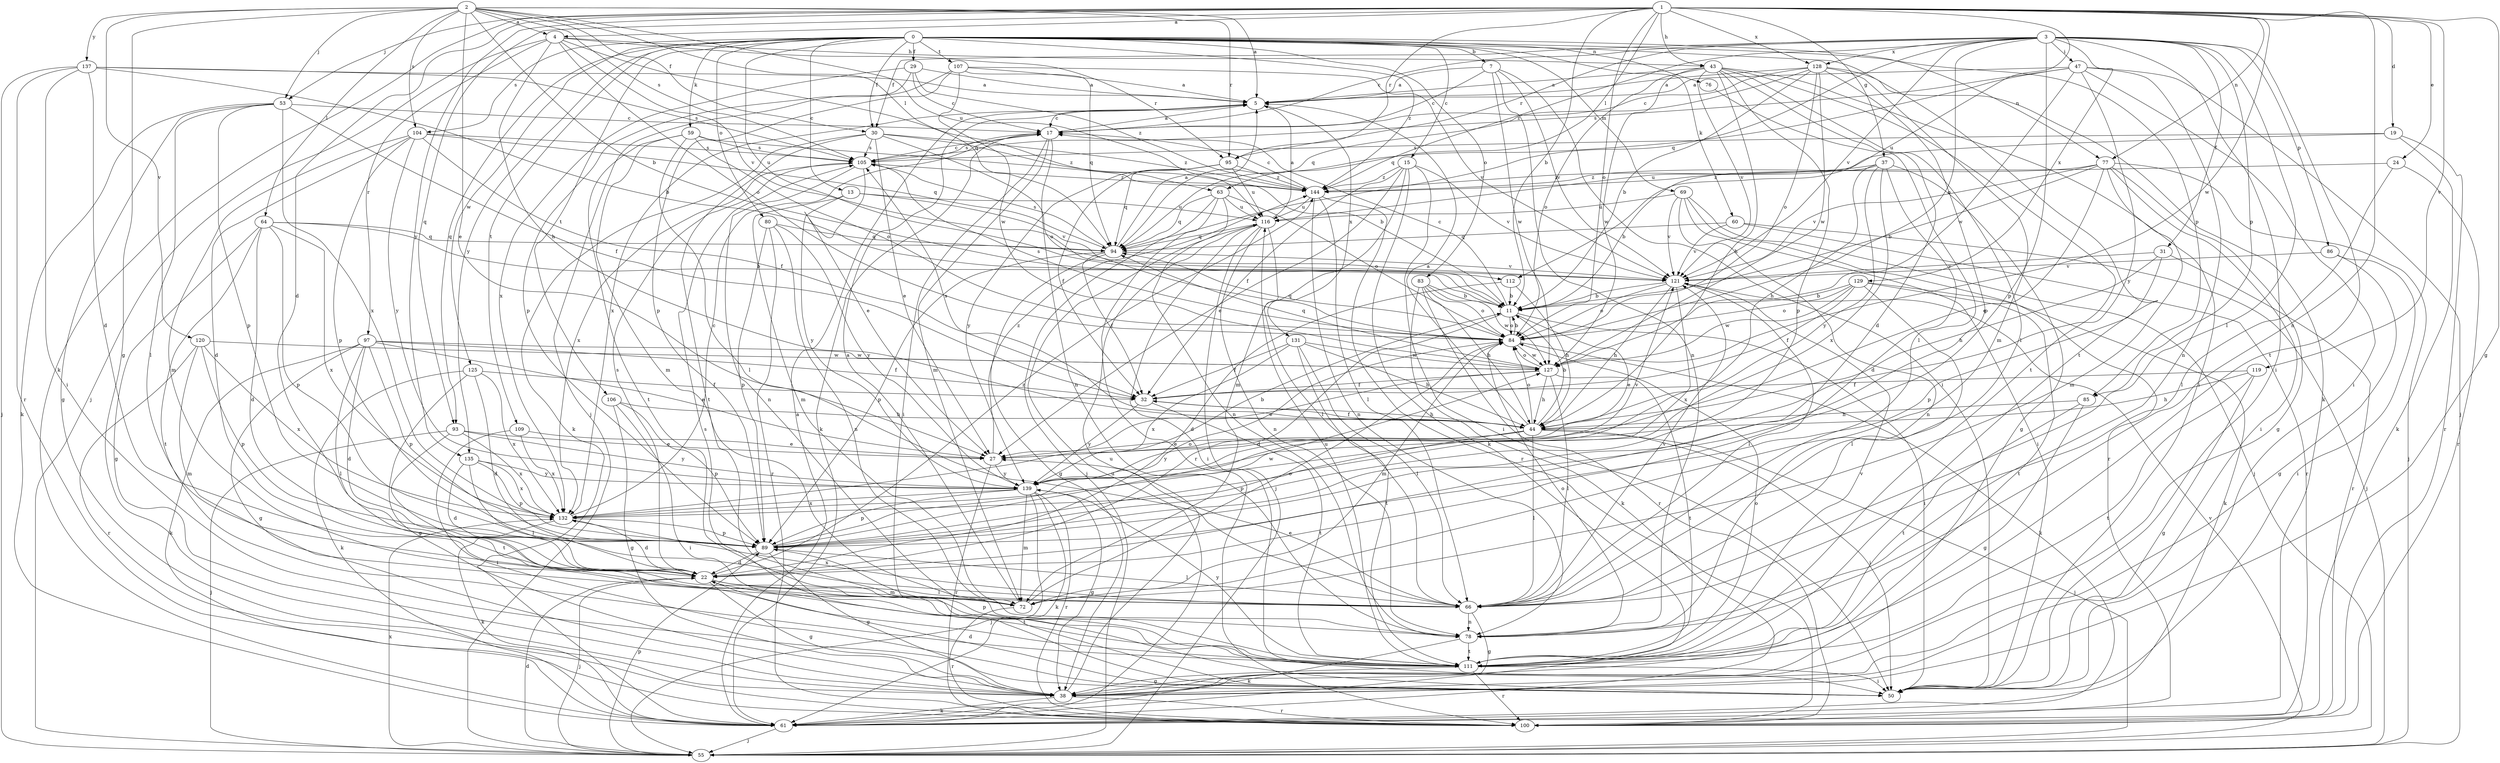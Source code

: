 strict digraph  {
0;
1;
2;
3;
4;
5;
7;
11;
13;
15;
17;
19;
22;
24;
27;
29;
30;
31;
32;
37;
38;
43;
44;
47;
50;
53;
55;
59;
60;
61;
63;
64;
66;
69;
72;
76;
77;
78;
80;
83;
84;
85;
86;
89;
93;
94;
95;
97;
100;
104;
105;
106;
107;
109;
111;
112;
116;
119;
120;
121;
125;
127;
128;
129;
131;
132;
135;
137;
139;
144;
0 -> 7  [label=b];
0 -> 13  [label=c];
0 -> 15  [label=c];
0 -> 29  [label=f];
0 -> 30  [label=f];
0 -> 59  [label=k];
0 -> 60  [label=k];
0 -> 69  [label=m];
0 -> 76  [label=n];
0 -> 77  [label=n];
0 -> 80  [label=o];
0 -> 83  [label=o];
0 -> 85  [label=p];
0 -> 93  [label=q];
0 -> 104  [label=s];
0 -> 106  [label=t];
0 -> 107  [label=t];
0 -> 109  [label=t];
0 -> 111  [label=t];
0 -> 112  [label=u];
0 -> 125  [label=w];
0 -> 135  [label=y];
0 -> 144  [label=z];
1 -> 4  [label=a];
1 -> 11  [label=b];
1 -> 19  [label=d];
1 -> 22  [label=d];
1 -> 24  [label=e];
1 -> 37  [label=g];
1 -> 38  [label=g];
1 -> 43  [label=h];
1 -> 53  [label=j];
1 -> 61  [label=k];
1 -> 63  [label=l];
1 -> 77  [label=n];
1 -> 78  [label=n];
1 -> 84  [label=o];
1 -> 93  [label=q];
1 -> 95  [label=r];
1 -> 112  [label=u];
1 -> 119  [label=v];
1 -> 127  [label=w];
1 -> 128  [label=x];
1 -> 135  [label=y];
2 -> 4  [label=a];
2 -> 5  [label=a];
2 -> 11  [label=b];
2 -> 27  [label=e];
2 -> 30  [label=f];
2 -> 38  [label=g];
2 -> 53  [label=j];
2 -> 63  [label=l];
2 -> 64  [label=l];
2 -> 95  [label=r];
2 -> 104  [label=s];
2 -> 105  [label=s];
2 -> 116  [label=u];
2 -> 120  [label=v];
2 -> 137  [label=y];
3 -> 17  [label=c];
3 -> 30  [label=f];
3 -> 31  [label=f];
3 -> 47  [label=i];
3 -> 50  [label=i];
3 -> 66  [label=l];
3 -> 84  [label=o];
3 -> 85  [label=p];
3 -> 86  [label=p];
3 -> 89  [label=p];
3 -> 94  [label=q];
3 -> 95  [label=r];
3 -> 111  [label=t];
3 -> 121  [label=v];
3 -> 128  [label=x];
3 -> 129  [label=x];
3 -> 144  [label=z];
4 -> 43  [label=h];
4 -> 44  [label=h];
4 -> 55  [label=j];
4 -> 84  [label=o];
4 -> 94  [label=q];
4 -> 95  [label=r];
4 -> 97  [label=r];
4 -> 121  [label=v];
5 -> 17  [label=c];
5 -> 131  [label=x];
5 -> 132  [label=x];
7 -> 5  [label=a];
7 -> 17  [label=c];
7 -> 50  [label=i];
7 -> 78  [label=n];
7 -> 121  [label=v];
7 -> 127  [label=w];
11 -> 17  [label=c];
11 -> 22  [label=d];
11 -> 27  [label=e];
11 -> 50  [label=i];
11 -> 84  [label=o];
13 -> 72  [label=m];
13 -> 116  [label=u];
13 -> 121  [label=v];
13 -> 139  [label=y];
15 -> 27  [label=e];
15 -> 32  [label=f];
15 -> 50  [label=i];
15 -> 61  [label=k];
15 -> 72  [label=m];
15 -> 121  [label=v];
15 -> 144  [label=z];
17 -> 5  [label=a];
17 -> 50  [label=i];
17 -> 61  [label=k];
17 -> 72  [label=m];
17 -> 78  [label=n];
17 -> 105  [label=s];
19 -> 61  [label=k];
19 -> 100  [label=r];
19 -> 105  [label=s];
19 -> 116  [label=u];
22 -> 38  [label=g];
22 -> 55  [label=j];
22 -> 66  [label=l];
22 -> 72  [label=m];
22 -> 105  [label=s];
22 -> 111  [label=t];
22 -> 144  [label=z];
24 -> 66  [label=l];
24 -> 100  [label=r];
24 -> 144  [label=z];
27 -> 100  [label=r];
27 -> 139  [label=y];
27 -> 144  [label=z];
29 -> 5  [label=a];
29 -> 17  [label=c];
29 -> 89  [label=p];
29 -> 132  [label=x];
29 -> 144  [label=z];
30 -> 11  [label=b];
30 -> 27  [label=e];
30 -> 61  [label=k];
30 -> 84  [label=o];
30 -> 105  [label=s];
30 -> 111  [label=t];
30 -> 144  [label=z];
31 -> 44  [label=h];
31 -> 89  [label=p];
31 -> 100  [label=r];
31 -> 121  [label=v];
32 -> 44  [label=h];
32 -> 111  [label=t];
32 -> 139  [label=y];
37 -> 11  [label=b];
37 -> 22  [label=d];
37 -> 38  [label=g];
37 -> 44  [label=h];
37 -> 132  [label=x];
37 -> 139  [label=y];
37 -> 144  [label=z];
38 -> 61  [label=k];
38 -> 100  [label=r];
38 -> 116  [label=u];
43 -> 5  [label=a];
43 -> 22  [label=d];
43 -> 44  [label=h];
43 -> 50  [label=i];
43 -> 66  [label=l];
43 -> 84  [label=o];
43 -> 89  [label=p];
43 -> 111  [label=t];
43 -> 121  [label=v];
43 -> 127  [label=w];
44 -> 5  [label=a];
44 -> 11  [label=b];
44 -> 27  [label=e];
44 -> 32  [label=f];
44 -> 50  [label=i];
44 -> 55  [label=j];
44 -> 66  [label=l];
44 -> 84  [label=o];
44 -> 89  [label=p];
44 -> 105  [label=s];
44 -> 139  [label=y];
47 -> 5  [label=a];
47 -> 50  [label=i];
47 -> 55  [label=j];
47 -> 78  [label=n];
47 -> 94  [label=q];
47 -> 105  [label=s];
47 -> 127  [label=w];
47 -> 139  [label=y];
50 -> 22  [label=d];
50 -> 105  [label=s];
53 -> 17  [label=c];
53 -> 32  [label=f];
53 -> 38  [label=g];
53 -> 61  [label=k];
53 -> 66  [label=l];
53 -> 89  [label=p];
53 -> 132  [label=x];
55 -> 22  [label=d];
55 -> 89  [label=p];
55 -> 121  [label=v];
55 -> 132  [label=x];
59 -> 66  [label=l];
59 -> 72  [label=m];
59 -> 84  [label=o];
59 -> 105  [label=s];
59 -> 111  [label=t];
59 -> 144  [label=z];
60 -> 55  [label=j];
60 -> 94  [label=q];
60 -> 100  [label=r];
60 -> 121  [label=v];
61 -> 5  [label=a];
61 -> 55  [label=j];
61 -> 116  [label=u];
63 -> 55  [label=j];
63 -> 78  [label=n];
63 -> 84  [label=o];
63 -> 94  [label=q];
63 -> 100  [label=r];
63 -> 116  [label=u];
64 -> 11  [label=b];
64 -> 22  [label=d];
64 -> 38  [label=g];
64 -> 89  [label=p];
64 -> 94  [label=q];
64 -> 111  [label=t];
64 -> 132  [label=x];
66 -> 27  [label=e];
66 -> 38  [label=g];
66 -> 78  [label=n];
66 -> 121  [label=v];
66 -> 132  [label=x];
69 -> 50  [label=i];
69 -> 55  [label=j];
69 -> 78  [label=n];
69 -> 100  [label=r];
69 -> 116  [label=u];
69 -> 121  [label=v];
72 -> 5  [label=a];
72 -> 84  [label=o];
72 -> 100  [label=r];
76 -> 66  [label=l];
77 -> 11  [label=b];
77 -> 27  [label=e];
77 -> 38  [label=g];
77 -> 50  [label=i];
77 -> 55  [label=j];
77 -> 72  [label=m];
77 -> 121  [label=v];
77 -> 144  [label=z];
78 -> 61  [label=k];
78 -> 84  [label=o];
78 -> 111  [label=t];
80 -> 78  [label=n];
80 -> 89  [label=p];
80 -> 94  [label=q];
80 -> 100  [label=r];
80 -> 139  [label=y];
83 -> 11  [label=b];
83 -> 44  [label=h];
83 -> 61  [label=k];
83 -> 84  [label=o];
83 -> 100  [label=r];
83 -> 127  [label=w];
84 -> 11  [label=b];
84 -> 61  [label=k];
84 -> 72  [label=m];
84 -> 94  [label=q];
84 -> 105  [label=s];
84 -> 127  [label=w];
85 -> 38  [label=g];
85 -> 44  [label=h];
85 -> 111  [label=t];
86 -> 38  [label=g];
86 -> 50  [label=i];
86 -> 121  [label=v];
89 -> 22  [label=d];
89 -> 38  [label=g];
89 -> 66  [label=l];
89 -> 84  [label=o];
89 -> 127  [label=w];
93 -> 27  [label=e];
93 -> 55  [label=j];
93 -> 111  [label=t];
93 -> 132  [label=x];
93 -> 139  [label=y];
94 -> 5  [label=a];
94 -> 32  [label=f];
94 -> 38  [label=g];
94 -> 89  [label=p];
94 -> 105  [label=s];
94 -> 121  [label=v];
95 -> 32  [label=f];
95 -> 94  [label=q];
95 -> 116  [label=u];
95 -> 139  [label=y];
95 -> 144  [label=z];
97 -> 22  [label=d];
97 -> 27  [label=e];
97 -> 32  [label=f];
97 -> 38  [label=g];
97 -> 61  [label=k];
97 -> 66  [label=l];
97 -> 89  [label=p];
97 -> 127  [label=w];
104 -> 22  [label=d];
104 -> 32  [label=f];
104 -> 72  [label=m];
104 -> 89  [label=p];
104 -> 94  [label=q];
104 -> 105  [label=s];
104 -> 139  [label=y];
105 -> 17  [label=c];
105 -> 27  [label=e];
105 -> 78  [label=n];
105 -> 132  [label=x];
105 -> 144  [label=z];
106 -> 38  [label=g];
106 -> 44  [label=h];
106 -> 50  [label=i];
106 -> 89  [label=p];
107 -> 5  [label=a];
107 -> 55  [label=j];
107 -> 89  [label=p];
107 -> 94  [label=q];
107 -> 121  [label=v];
107 -> 127  [label=w];
109 -> 27  [label=e];
109 -> 50  [label=i];
109 -> 132  [label=x];
111 -> 38  [label=g];
111 -> 50  [label=i];
111 -> 84  [label=o];
111 -> 89  [label=p];
111 -> 100  [label=r];
111 -> 116  [label=u];
111 -> 121  [label=v];
111 -> 139  [label=y];
112 -> 11  [label=b];
112 -> 22  [label=d];
112 -> 44  [label=h];
116 -> 5  [label=a];
116 -> 50  [label=i];
116 -> 55  [label=j];
116 -> 66  [label=l];
116 -> 78  [label=n];
116 -> 94  [label=q];
119 -> 32  [label=f];
119 -> 38  [label=g];
119 -> 44  [label=h];
119 -> 111  [label=t];
120 -> 72  [label=m];
120 -> 89  [label=p];
120 -> 100  [label=r];
120 -> 127  [label=w];
120 -> 132  [label=x];
121 -> 11  [label=b];
121 -> 44  [label=h];
121 -> 66  [label=l];
121 -> 84  [label=o];
121 -> 132  [label=x];
125 -> 22  [label=d];
125 -> 32  [label=f];
125 -> 38  [label=g];
125 -> 61  [label=k];
125 -> 132  [label=x];
127 -> 27  [label=e];
127 -> 32  [label=f];
127 -> 44  [label=h];
127 -> 66  [label=l];
127 -> 84  [label=o];
127 -> 94  [label=q];
127 -> 111  [label=t];
128 -> 5  [label=a];
128 -> 11  [label=b];
128 -> 17  [label=c];
128 -> 61  [label=k];
128 -> 72  [label=m];
128 -> 84  [label=o];
128 -> 89  [label=p];
128 -> 94  [label=q];
128 -> 127  [label=w];
129 -> 11  [label=b];
129 -> 32  [label=f];
129 -> 61  [label=k];
129 -> 66  [label=l];
129 -> 84  [label=o];
129 -> 111  [label=t];
129 -> 127  [label=w];
131 -> 32  [label=f];
131 -> 44  [label=h];
131 -> 66  [label=l];
131 -> 111  [label=t];
131 -> 127  [label=w];
131 -> 132  [label=x];
132 -> 17  [label=c];
132 -> 22  [label=d];
132 -> 61  [label=k];
132 -> 89  [label=p];
135 -> 22  [label=d];
135 -> 66  [label=l];
135 -> 89  [label=p];
135 -> 132  [label=x];
135 -> 139  [label=y];
137 -> 5  [label=a];
137 -> 11  [label=b];
137 -> 22  [label=d];
137 -> 50  [label=i];
137 -> 55  [label=j];
137 -> 100  [label=r];
137 -> 105  [label=s];
139 -> 11  [label=b];
139 -> 38  [label=g];
139 -> 55  [label=j];
139 -> 61  [label=k];
139 -> 72  [label=m];
139 -> 89  [label=p];
139 -> 100  [label=r];
139 -> 121  [label=v];
139 -> 132  [label=x];
144 -> 17  [label=c];
144 -> 66  [label=l];
144 -> 78  [label=n];
144 -> 100  [label=r];
144 -> 116  [label=u];
}
